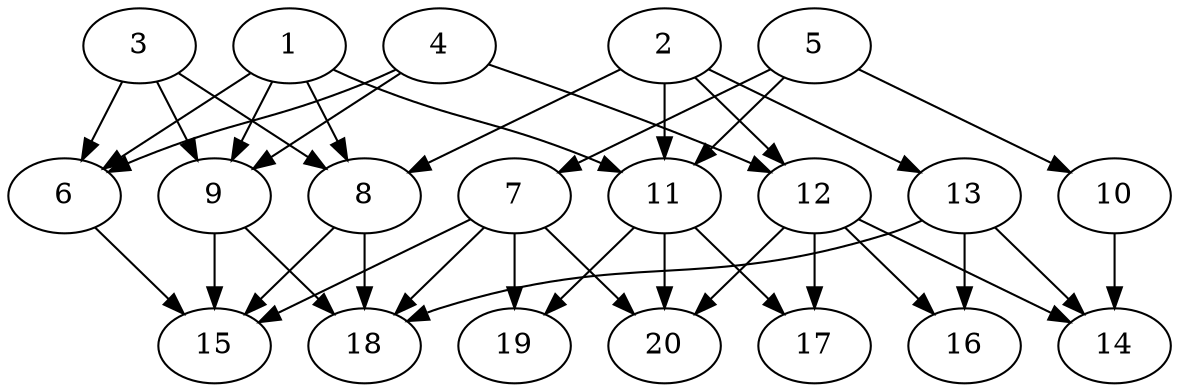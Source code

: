 // DAG automatically generated by daggen at Tue Jul 23 14:25:45 2019
// ./daggen --dot -n 20 --ccr 0.3 --fat 0.7 --regular 0.5 --density 0.6 --mindata 5242880 --maxdata 52428800 
digraph G {
  1 [size="172554240", alpha="0.16", expect_size="51766272"] 
  1 -> 6 [size ="51766272"]
  1 -> 8 [size ="51766272"]
  1 -> 9 [size ="51766272"]
  1 -> 11 [size ="51766272"]
  2 [size="60132693", alpha="0.15", expect_size="18039808"] 
  2 -> 8 [size ="18039808"]
  2 -> 11 [size ="18039808"]
  2 -> 12 [size ="18039808"]
  2 -> 13 [size ="18039808"]
  3 [size="110837760", alpha="0.05", expect_size="33251328"] 
  3 -> 6 [size ="33251328"]
  3 -> 8 [size ="33251328"]
  3 -> 9 [size ="33251328"]
  4 [size="143469227", alpha="0.18", expect_size="43040768"] 
  4 -> 6 [size ="43040768"]
  4 -> 9 [size ="43040768"]
  4 -> 12 [size ="43040768"]
  5 [size="26835627", alpha="0.17", expect_size="8050688"] 
  5 -> 7 [size ="8050688"]
  5 -> 10 [size ="8050688"]
  5 -> 11 [size ="8050688"]
  6 [size="18309120", alpha="0.04", expect_size="5492736"] 
  6 -> 15 [size ="5492736"]
  7 [size="80336213", alpha="0.15", expect_size="24100864"] 
  7 -> 15 [size ="24100864"]
  7 -> 18 [size ="24100864"]
  7 -> 19 [size ="24100864"]
  7 -> 20 [size ="24100864"]
  8 [size="33286827", alpha="0.17", expect_size="9986048"] 
  8 -> 15 [size ="9986048"]
  8 -> 18 [size ="9986048"]
  9 [size="143605760", alpha="0.02", expect_size="43081728"] 
  9 -> 15 [size ="43081728"]
  9 -> 18 [size ="43081728"]
  10 [size="131604480", alpha="0.14", expect_size="39481344"] 
  10 -> 14 [size ="39481344"]
  11 [size="103925760", alpha="0.20", expect_size="31177728"] 
  11 -> 17 [size ="31177728"]
  11 -> 19 [size ="31177728"]
  11 -> 20 [size ="31177728"]
  12 [size="69485227", alpha="0.11", expect_size="20845568"] 
  12 -> 14 [size ="20845568"]
  12 -> 16 [size ="20845568"]
  12 -> 17 [size ="20845568"]
  12 -> 20 [size ="20845568"]
  13 [size="30532267", alpha="0.16", expect_size="9159680"] 
  13 -> 14 [size ="9159680"]
  13 -> 16 [size ="9159680"]
  13 -> 18 [size ="9159680"]
  14 [size="67689813", alpha="0.17", expect_size="20306944"] 
  15 [size="55138987", alpha="0.10", expect_size="16541696"] 
  16 [size="33433600", alpha="0.14", expect_size="10030080"] 
  17 [size="67805867", alpha="0.15", expect_size="20341760"] 
  18 [size="26187093", alpha="0.14", expect_size="7856128"] 
  19 [size="160102400", alpha="0.19", expect_size="48030720"] 
  20 [size="18377387", alpha="0.08", expect_size="5513216"] 
}
